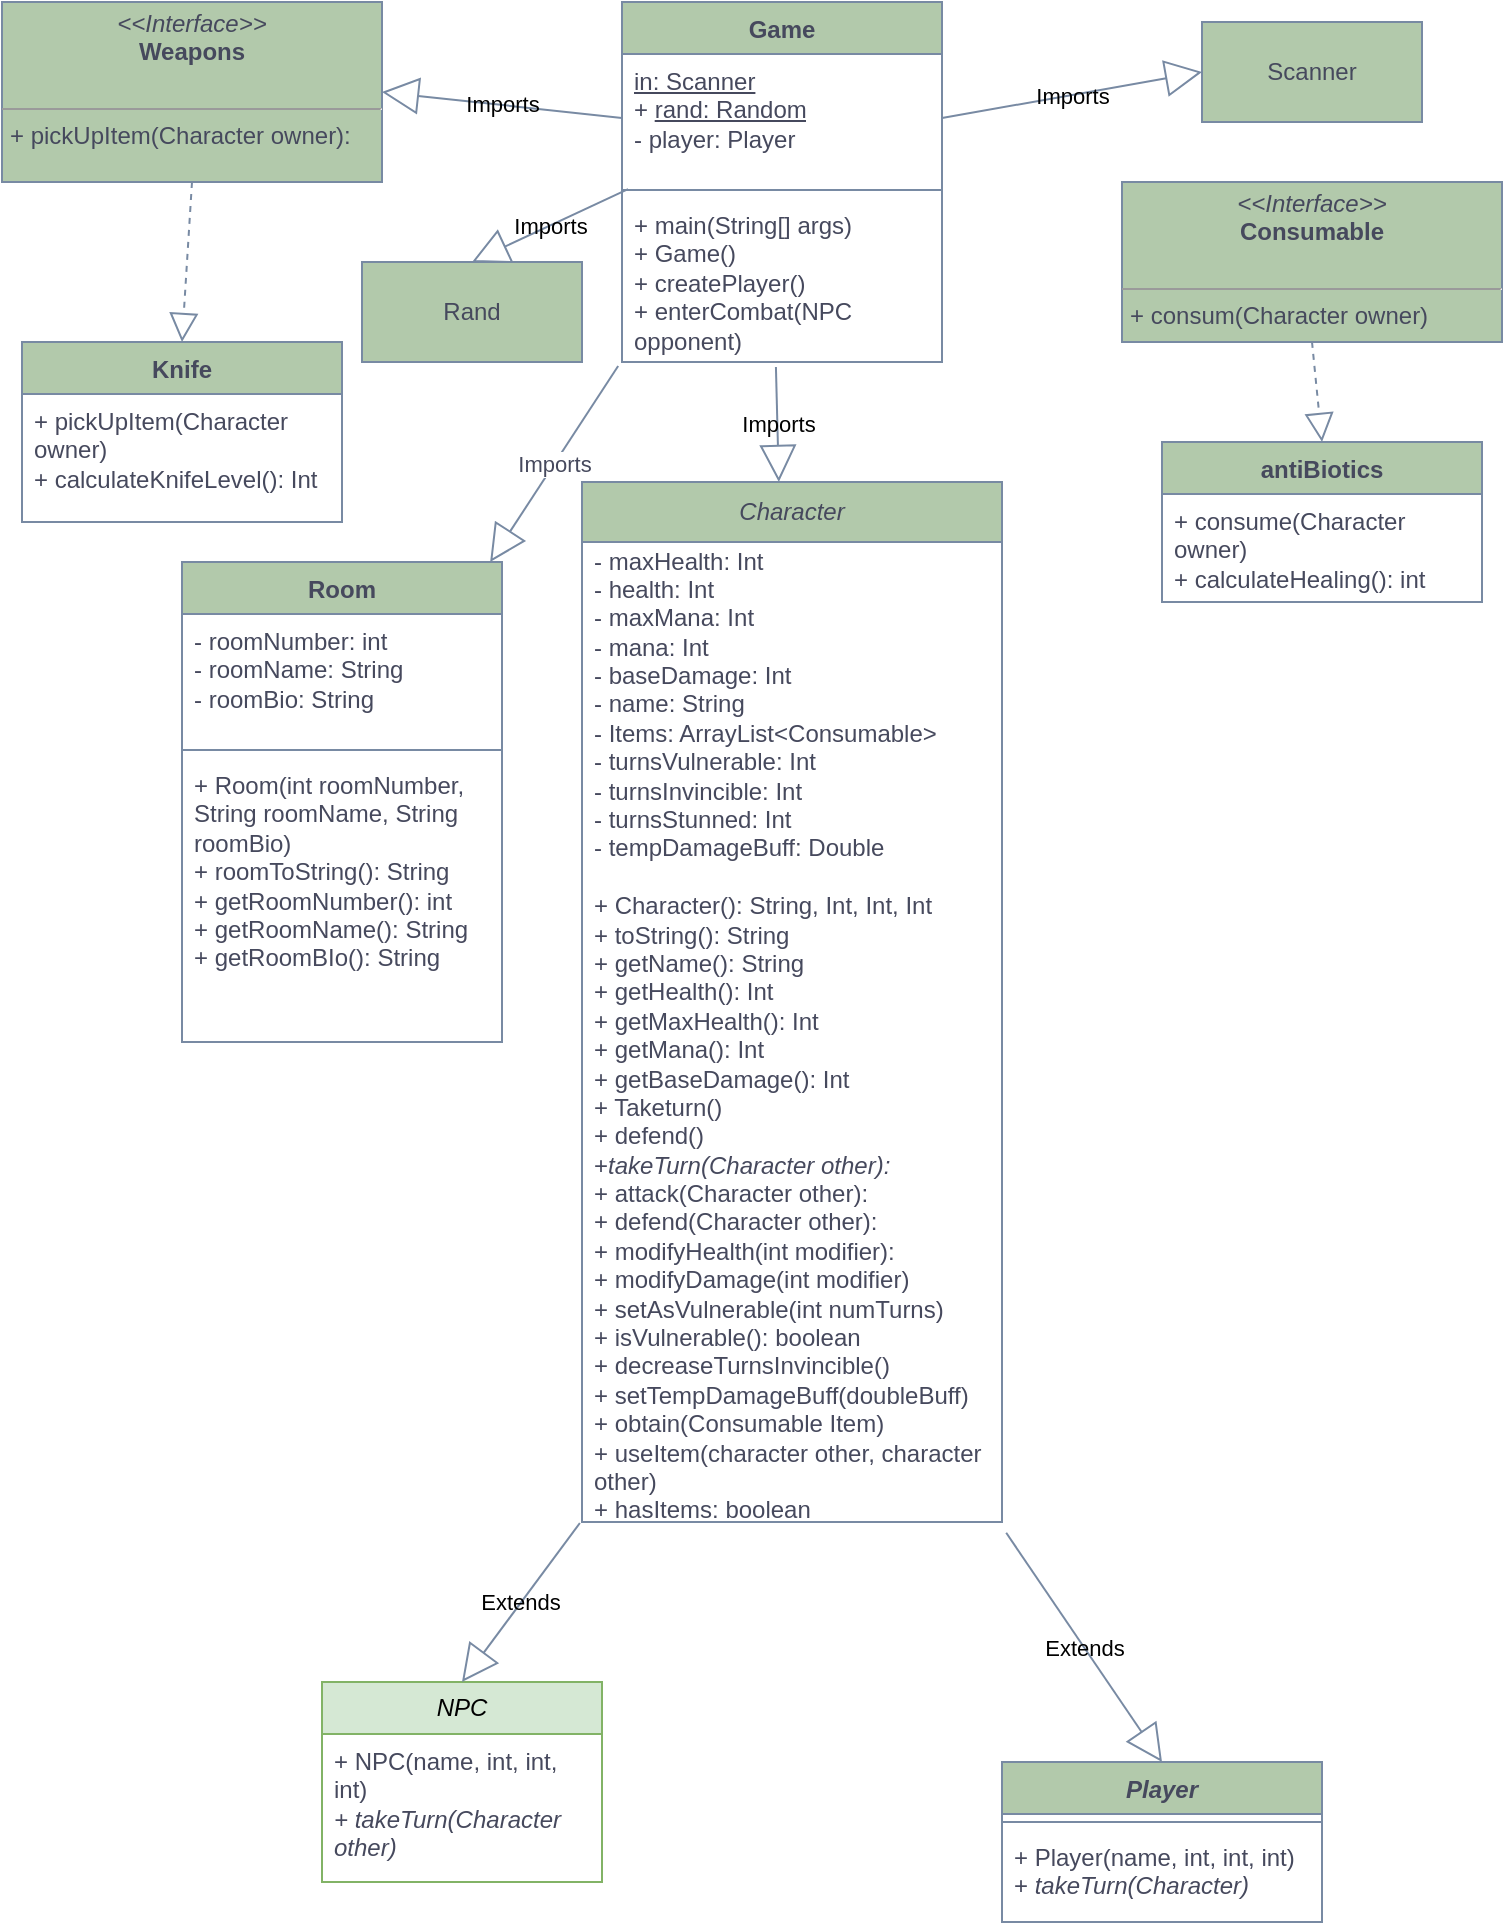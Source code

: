 <mxfile version="21.0.2" type="device"><diagram name="Page-1" id="5t_PYb9F6eRuk4XXnBYq"><mxGraphModel dx="954" dy="539" grid="1" gridSize="10" guides="1" tooltips="1" connect="1" arrows="1" fold="1" page="1" pageScale="1" pageWidth="850" pageHeight="1100" math="0" shadow="0"><root><mxCell id="0"/><mxCell id="1" parent="0"/><mxCell id="JRr4VCx5TMC4dbMxNQNO-2" value="&lt;i&gt;Character&lt;/i&gt;" style="swimlane;fontStyle=0;childLayout=stackLayout;horizontal=1;startSize=30;horizontalStack=0;resizeParent=1;resizeParentMax=0;resizeLast=0;collapsible=1;marginBottom=0;whiteSpace=wrap;html=1;labelBackgroundColor=none;fillColor=#B2C9AB;strokeColor=#788AA3;fontColor=#46495D;" parent="1" vertex="1"><mxGeometry x="320" y="270" width="210" height="520" as="geometry"/></mxCell><mxCell id="JRr4VCx5TMC4dbMxNQNO-3" value="- maxHealth: Int&lt;br&gt;- health: Int&lt;br&gt;- maxMana: Int&lt;br&gt;- mana: Int&lt;br&gt;- baseDamage: Int&lt;br&gt;- name: String&lt;br&gt;- Items: ArrayList&amp;lt;Consumable&amp;gt;&lt;br&gt;- turnsVulnerable: Int&lt;br&gt;- turnsInvincible: Int&lt;br&gt;- turnsStunned: Int&lt;br&gt;- tempDamageBuff: Double&lt;br&gt;&lt;br&gt;+ Character(): String, Int, Int, Int&lt;br&gt;+ toString(): String&lt;br&gt;+ getName(): String&lt;br&gt;+ getHealth(): Int&lt;br&gt;+ getMaxHealth(): Int&lt;br&gt;+ getMana(): Int&lt;br&gt;+ getBaseDamage(): Int&lt;br&gt;+ Taketurn()&lt;br&gt;+ defend()&lt;br&gt;+&lt;i&gt;takeTurn(Character other):&lt;br&gt;&lt;/i&gt;+ attack(Character other):&lt;br&gt;+ defend(Character other):&lt;br&gt;+ modifyHealth(int modifier):&lt;br&gt;+ modifyDamage(int modifier)&lt;br&gt;+ setAsVulnerable(int numTurns)&lt;br&gt;+ isVulnerable(): boolean&lt;br&gt;+ decreaseTurnsInvincible()&lt;br&gt;+ setTempDamageBuff(doubleBuff)&lt;br&gt;+ obtain(Consumable Item)&lt;br&gt;+ useItem(character other, character other)&lt;br&gt;+ hasItems: boolean" style="text;strokeColor=none;fillColor=none;align=left;verticalAlign=middle;spacingLeft=4;spacingRight=4;overflow=hidden;points=[[0,0.5],[1,0.5]];portConstraint=eastwest;rotatable=0;whiteSpace=wrap;html=1;labelBackgroundColor=none;fontColor=#46495D;" parent="JRr4VCx5TMC4dbMxNQNO-2" vertex="1"><mxGeometry y="30" width="210" height="490" as="geometry"/></mxCell><mxCell id="aVZmV8qMED7IjzPGCTUI-1" value="&lt;i&gt;NPC&lt;/i&gt;" style="swimlane;fontStyle=0;childLayout=stackLayout;horizontal=1;startSize=26;fillColor=#d5e8d4;horizontalStack=0;resizeParent=1;resizeParentMax=0;resizeLast=0;collapsible=1;marginBottom=0;whiteSpace=wrap;html=1;labelBackgroundColor=none;strokeColor=#82b366;" parent="1" vertex="1"><mxGeometry x="190" y="870" width="140" height="100" as="geometry"/></mxCell><mxCell id="aVZmV8qMED7IjzPGCTUI-2" value="+ NPC(name, int, int, int)&lt;br&gt;&lt;i&gt;+ takeTurn(Character other)&lt;/i&gt;" style="text;strokeColor=none;fillColor=none;align=left;verticalAlign=top;spacingLeft=4;spacingRight=4;overflow=hidden;rotatable=0;points=[[0,0.5],[1,0.5]];portConstraint=eastwest;whiteSpace=wrap;html=1;labelBackgroundColor=none;fontColor=#46495D;" parent="aVZmV8qMED7IjzPGCTUI-1" vertex="1"><mxGeometry y="26" width="140" height="74" as="geometry"/></mxCell><mxCell id="aVZmV8qMED7IjzPGCTUI-6" value="&lt;i&gt;Player&lt;/i&gt;" style="swimlane;fontStyle=1;align=center;verticalAlign=top;childLayout=stackLayout;horizontal=1;startSize=26;horizontalStack=0;resizeParent=1;resizeParentMax=0;resizeLast=0;collapsible=1;marginBottom=0;whiteSpace=wrap;html=1;labelBackgroundColor=none;fillColor=#B2C9AB;strokeColor=#788AA3;fontColor=#46495D;" parent="1" vertex="1"><mxGeometry x="530" y="910" width="160" height="80" as="geometry"/></mxCell><mxCell id="aVZmV8qMED7IjzPGCTUI-8" value="" style="line;strokeWidth=1;fillColor=none;align=left;verticalAlign=middle;spacingTop=-1;spacingLeft=3;spacingRight=3;rotatable=0;labelPosition=right;points=[];portConstraint=eastwest;strokeColor=#788AA3;labelBackgroundColor=none;fontColor=#46495D;" parent="aVZmV8qMED7IjzPGCTUI-6" vertex="1"><mxGeometry y="26" width="160" height="8" as="geometry"/></mxCell><mxCell id="aVZmV8qMED7IjzPGCTUI-9" value="+ Player(name, int, int, int)&lt;br&gt;+ &lt;i&gt;takeTurn(Character)&lt;br&gt;&lt;/i&gt;" style="text;strokeColor=none;fillColor=none;align=left;verticalAlign=top;spacingLeft=4;spacingRight=4;overflow=hidden;rotatable=0;points=[[0,0.5],[1,0.5]];portConstraint=eastwest;whiteSpace=wrap;html=1;labelBackgroundColor=none;fontColor=#46495D;" parent="aVZmV8qMED7IjzPGCTUI-6" vertex="1"><mxGeometry y="34" width="160" height="46" as="geometry"/></mxCell><mxCell id="aVZmV8qMED7IjzPGCTUI-15" value="Game" style="swimlane;fontStyle=1;align=center;verticalAlign=top;childLayout=stackLayout;horizontal=1;startSize=26;horizontalStack=0;resizeParent=1;resizeParentMax=0;resizeLast=0;collapsible=1;marginBottom=0;whiteSpace=wrap;html=1;labelBackgroundColor=none;fillColor=#B2C9AB;strokeColor=#788AA3;fontColor=#46495D;" parent="1" vertex="1"><mxGeometry x="340" y="30" width="160" height="180" as="geometry"/></mxCell><mxCell id="aVZmV8qMED7IjzPGCTUI-16" value="&lt;u&gt;in: Scanner&lt;/u&gt;&lt;br&gt;+ &lt;u&gt;rand: Random&lt;br&gt;&lt;/u&gt;- player: Player&lt;br&gt;" style="text;strokeColor=none;fillColor=none;align=left;verticalAlign=top;spacingLeft=4;spacingRight=4;overflow=hidden;rotatable=0;points=[[0,0.5],[1,0.5]];portConstraint=eastwest;whiteSpace=wrap;html=1;labelBackgroundColor=none;fontColor=#46495D;" parent="aVZmV8qMED7IjzPGCTUI-15" vertex="1"><mxGeometry y="26" width="160" height="64" as="geometry"/></mxCell><mxCell id="aVZmV8qMED7IjzPGCTUI-17" value="" style="line;strokeWidth=1;fillColor=none;align=left;verticalAlign=middle;spacingTop=-1;spacingLeft=3;spacingRight=3;rotatable=0;labelPosition=right;points=[];portConstraint=eastwest;strokeColor=#788AA3;labelBackgroundColor=none;fontColor=#46495D;" parent="aVZmV8qMED7IjzPGCTUI-15" vertex="1"><mxGeometry y="90" width="160" height="8" as="geometry"/></mxCell><mxCell id="aVZmV8qMED7IjzPGCTUI-18" value="+ main(String[] args)&lt;br&gt;+ Game()&lt;br&gt;+ createPlayer()&lt;br&gt;+ enterCombat(NPC opponent)&lt;br&gt;" style="text;strokeColor=none;fillColor=none;align=left;verticalAlign=top;spacingLeft=4;spacingRight=4;overflow=hidden;rotatable=0;points=[[0,0.5],[1,0.5]];portConstraint=eastwest;whiteSpace=wrap;html=1;labelBackgroundColor=none;fontColor=#46495D;" parent="aVZmV8qMED7IjzPGCTUI-15" vertex="1"><mxGeometry y="98" width="160" height="82" as="geometry"/></mxCell><mxCell id="aVZmV8qMED7IjzPGCTUI-27" value="Extends" style="endArrow=block;endSize=16;endFill=0;html=1;rounded=0;exitX=-0.005;exitY=1.001;exitDx=0;exitDy=0;exitPerimeter=0;entryX=0.5;entryY=0;entryDx=0;entryDy=0;labelBackgroundColor=none;strokeColor=#788AA3;fontColor=default;" parent="1" source="JRr4VCx5TMC4dbMxNQNO-3" target="aVZmV8qMED7IjzPGCTUI-1" edge="1"><mxGeometry width="160" relative="1" as="geometry"><mxPoint x="340" y="950" as="sourcePoint"/><mxPoint x="500" y="950" as="targetPoint"/></mxGeometry></mxCell><mxCell id="aVZmV8qMED7IjzPGCTUI-28" value="Extends" style="endArrow=block;endSize=16;endFill=0;html=1;rounded=0;exitX=1.01;exitY=1.011;exitDx=0;exitDy=0;exitPerimeter=0;entryX=0.5;entryY=0;entryDx=0;entryDy=0;labelBackgroundColor=none;strokeColor=#788AA3;fontColor=default;" parent="1" source="JRr4VCx5TMC4dbMxNQNO-3" target="aVZmV8qMED7IjzPGCTUI-6" edge="1"><mxGeometry width="160" relative="1" as="geometry"><mxPoint x="340" y="950" as="sourcePoint"/><mxPoint x="500" y="950" as="targetPoint"/></mxGeometry></mxCell><mxCell id="aVZmV8qMED7IjzPGCTUI-29" value="Scanner" style="html=1;whiteSpace=wrap;labelBackgroundColor=none;fillColor=#B2C9AB;strokeColor=#788AA3;fontColor=#46495D;" parent="1" vertex="1"><mxGeometry x="630" y="40" width="110" height="50" as="geometry"/></mxCell><mxCell id="aVZmV8qMED7IjzPGCTUI-30" value="Imports" style="endArrow=block;endSize=16;endFill=0;html=1;rounded=0;exitX=1;exitY=0.5;exitDx=0;exitDy=0;entryX=0;entryY=0.5;entryDx=0;entryDy=0;labelBackgroundColor=none;strokeColor=#788AA3;fontColor=default;" parent="1" source="aVZmV8qMED7IjzPGCTUI-16" target="aVZmV8qMED7IjzPGCTUI-29" edge="1"><mxGeometry width="160" relative="1" as="geometry"><mxPoint x="340" y="150" as="sourcePoint"/><mxPoint x="500" y="150" as="targetPoint"/></mxGeometry></mxCell><mxCell id="aVZmV8qMED7IjzPGCTUI-36" value="&lt;p style=&quot;margin:0px;margin-top:4px;text-align:center;&quot;&gt;&lt;i&gt;&amp;lt;&amp;lt;Interface&amp;gt;&amp;gt;&lt;/i&gt;&lt;br&gt;&lt;b&gt;Weapons&lt;/b&gt;&lt;/p&gt;&lt;p style=&quot;margin:0px;margin-left:4px;&quot;&gt;&lt;br&gt;&lt;/p&gt;&lt;hr size=&quot;1&quot;&gt;&lt;p style=&quot;margin:0px;margin-left:4px;&quot;&gt;+ pickUpItem(Character owner):&lt;br&gt;&lt;/p&gt;" style="verticalAlign=top;align=left;overflow=fill;fontSize=12;fontFamily=Helvetica;html=1;whiteSpace=wrap;labelBackgroundColor=none;fillColor=#B2C9AB;strokeColor=#788AA3;fontColor=#46495D;" parent="1" vertex="1"><mxGeometry x="30" y="30" width="190" height="90" as="geometry"/></mxCell><mxCell id="aVZmV8qMED7IjzPGCTUI-42" value="Knife" style="swimlane;fontStyle=1;align=center;verticalAlign=top;childLayout=stackLayout;horizontal=1;startSize=26;horizontalStack=0;resizeParent=1;resizeParentMax=0;resizeLast=0;collapsible=1;marginBottom=0;whiteSpace=wrap;html=1;labelBackgroundColor=none;fillColor=#B2C9AB;strokeColor=#788AA3;fontColor=#46495D;" parent="1" vertex="1"><mxGeometry x="40" y="200" width="160" height="90" as="geometry"/></mxCell><mxCell id="aVZmV8qMED7IjzPGCTUI-45" value="+ pickUpItem(Character owner)&lt;br&gt;+ calculateKnifeLevel(): Int" style="text;strokeColor=none;fillColor=none;align=left;verticalAlign=top;spacingLeft=4;spacingRight=4;overflow=hidden;rotatable=0;points=[[0,0.5],[1,0.5]];portConstraint=eastwest;whiteSpace=wrap;html=1;labelBackgroundColor=none;fontColor=#46495D;" parent="aVZmV8qMED7IjzPGCTUI-42" vertex="1"><mxGeometry y="26" width="160" height="64" as="geometry"/></mxCell><mxCell id="aVZmV8qMED7IjzPGCTUI-46" value="" style="endArrow=block;dashed=1;endFill=0;endSize=12;html=1;rounded=0;exitX=0.5;exitY=1;exitDx=0;exitDy=0;entryX=0.5;entryY=0;entryDx=0;entryDy=0;labelBackgroundColor=none;strokeColor=#788AA3;fontColor=default;" parent="1" source="aVZmV8qMED7IjzPGCTUI-36" target="aVZmV8qMED7IjzPGCTUI-42" edge="1"><mxGeometry width="160" relative="1" as="geometry"><mxPoint x="340" y="190" as="sourcePoint"/><mxPoint x="500" y="190" as="targetPoint"/></mxGeometry></mxCell><mxCell id="aVZmV8qMED7IjzPGCTUI-47" value="Imports" style="endArrow=block;endSize=16;endFill=0;html=1;rounded=0;exitX=0;exitY=0.5;exitDx=0;exitDy=0;entryX=1;entryY=0.5;entryDx=0;entryDy=0;labelBackgroundColor=none;strokeColor=#788AA3;fontColor=default;" parent="1" source="aVZmV8qMED7IjzPGCTUI-16" target="aVZmV8qMED7IjzPGCTUI-36" edge="1"><mxGeometry width="160" relative="1" as="geometry"><mxPoint x="340" y="190" as="sourcePoint"/><mxPoint x="500" y="190" as="targetPoint"/></mxGeometry></mxCell><mxCell id="aVZmV8qMED7IjzPGCTUI-48" value="&lt;p style=&quot;margin:0px;margin-top:4px;text-align:center;&quot;&gt;&lt;i&gt;&amp;lt;&amp;lt;Interface&amp;gt;&amp;gt;&lt;/i&gt;&lt;br&gt;&lt;b&gt;Consumable&lt;/b&gt;&lt;/p&gt;&lt;p style=&quot;margin:0px;margin-left:4px;&quot;&gt;&lt;br&gt;&lt;/p&gt;&lt;hr size=&quot;1&quot;&gt;&lt;p style=&quot;margin:0px;margin-left:4px;&quot;&gt;+ consum(Character owner)&lt;br&gt;&lt;br&gt;&lt;/p&gt;" style="verticalAlign=top;align=left;overflow=fill;fontSize=12;fontFamily=Helvetica;html=1;whiteSpace=wrap;labelBackgroundColor=none;fillColor=#B2C9AB;strokeColor=#788AA3;fontColor=#46495D;" parent="1" vertex="1"><mxGeometry x="590" y="120" width="190" height="80" as="geometry"/></mxCell><mxCell id="aVZmV8qMED7IjzPGCTUI-49" value="antiBiotics" style="swimlane;fontStyle=1;align=center;verticalAlign=top;childLayout=stackLayout;horizontal=1;startSize=26;horizontalStack=0;resizeParent=1;resizeParentMax=0;resizeLast=0;collapsible=1;marginBottom=0;whiteSpace=wrap;html=1;labelBackgroundColor=none;fillColor=#B2C9AB;strokeColor=#788AA3;fontColor=#46495D;" parent="1" vertex="1"><mxGeometry x="610" y="250" width="160" height="80" as="geometry"/></mxCell><mxCell id="aVZmV8qMED7IjzPGCTUI-52" value="+ consume(Character owner)&lt;br&gt;+ calculateHealing(): int" style="text;strokeColor=none;fillColor=none;align=left;verticalAlign=top;spacingLeft=4;spacingRight=4;overflow=hidden;rotatable=0;points=[[0,0.5],[1,0.5]];portConstraint=eastwest;whiteSpace=wrap;html=1;labelBackgroundColor=none;fontColor=#46495D;" parent="aVZmV8qMED7IjzPGCTUI-49" vertex="1"><mxGeometry y="26" width="160" height="54" as="geometry"/></mxCell><mxCell id="aVZmV8qMED7IjzPGCTUI-53" value="" style="endArrow=block;dashed=1;endFill=0;endSize=12;html=1;rounded=0;entryX=0.5;entryY=0;entryDx=0;entryDy=0;exitX=0.5;exitY=1;exitDx=0;exitDy=0;labelBackgroundColor=none;strokeColor=#788AA3;fontColor=default;" parent="1" source="aVZmV8qMED7IjzPGCTUI-48" target="aVZmV8qMED7IjzPGCTUI-49" edge="1"><mxGeometry width="160" relative="1" as="geometry"><mxPoint x="340" y="190" as="sourcePoint"/><mxPoint x="500" y="190" as="targetPoint"/></mxGeometry></mxCell><mxCell id="aVZmV8qMED7IjzPGCTUI-54" value="Imports" style="endArrow=block;endSize=16;endFill=0;html=1;rounded=0;exitX=0.481;exitY=1.03;exitDx=0;exitDy=0;exitPerimeter=0;labelBackgroundColor=none;strokeColor=#788AA3;fontColor=default;" parent="1" source="aVZmV8qMED7IjzPGCTUI-18" target="JRr4VCx5TMC4dbMxNQNO-2" edge="1"><mxGeometry width="160" relative="1" as="geometry"><mxPoint x="340" y="300" as="sourcePoint"/><mxPoint x="500" y="300" as="targetPoint"/></mxGeometry></mxCell><mxCell id="aVZmV8qMED7IjzPGCTUI-55" value="Rand" style="html=1;whiteSpace=wrap;labelBackgroundColor=none;fillColor=#B2C9AB;strokeColor=#788AA3;fontColor=#46495D;" parent="1" vertex="1"><mxGeometry x="210" y="160" width="110" height="50" as="geometry"/></mxCell><mxCell id="aVZmV8qMED7IjzPGCTUI-56" value="Imports" style="endArrow=block;endSize=16;endFill=0;html=1;rounded=0;exitX=0.019;exitY=1.055;exitDx=0;exitDy=0;exitPerimeter=0;entryX=0.5;entryY=0;entryDx=0;entryDy=0;labelBackgroundColor=none;strokeColor=#788AA3;fontColor=default;" parent="1" source="aVZmV8qMED7IjzPGCTUI-16" target="aVZmV8qMED7IjzPGCTUI-55" edge="1"><mxGeometry width="160" relative="1" as="geometry"><mxPoint x="340" y="300" as="sourcePoint"/><mxPoint x="500" y="300" as="targetPoint"/></mxGeometry></mxCell><mxCell id="SBADuUFSiy-SpfBrOrKD-1" value="Room" style="swimlane;fontStyle=1;align=center;verticalAlign=top;childLayout=stackLayout;horizontal=1;startSize=26;horizontalStack=0;resizeParent=1;resizeParentMax=0;resizeLast=0;collapsible=1;marginBottom=0;whiteSpace=wrap;html=1;strokeColor=#788AA3;fontColor=#46495D;fillColor=#B2C9AB;" vertex="1" parent="1"><mxGeometry x="120" y="310" width="160" height="240" as="geometry"/></mxCell><mxCell id="SBADuUFSiy-SpfBrOrKD-2" value="- roomNumber: int&lt;br&gt;- roomName: String&lt;br&gt;- roomBio: String" style="text;strokeColor=none;fillColor=none;align=left;verticalAlign=top;spacingLeft=4;spacingRight=4;overflow=hidden;rotatable=0;points=[[0,0.5],[1,0.5]];portConstraint=eastwest;whiteSpace=wrap;html=1;fontColor=#46495D;" vertex="1" parent="SBADuUFSiy-SpfBrOrKD-1"><mxGeometry y="26" width="160" height="64" as="geometry"/></mxCell><mxCell id="SBADuUFSiy-SpfBrOrKD-3" value="" style="line;strokeWidth=1;fillColor=none;align=left;verticalAlign=middle;spacingTop=-1;spacingLeft=3;spacingRight=3;rotatable=0;labelPosition=right;points=[];portConstraint=eastwest;strokeColor=inherit;fontColor=#46495D;" vertex="1" parent="SBADuUFSiy-SpfBrOrKD-1"><mxGeometry y="90" width="160" height="8" as="geometry"/></mxCell><mxCell id="SBADuUFSiy-SpfBrOrKD-4" value="+ Room(int roomNumber, String roomName, String roomBio)&lt;br&gt;+ roomToString(): String&lt;br&gt;+ getRoomNumber(): int&lt;br&gt;+ getRoomName(): String&lt;br&gt;+ getRoomBIo(): String" style="text;strokeColor=none;fillColor=none;align=left;verticalAlign=top;spacingLeft=4;spacingRight=4;overflow=hidden;rotatable=0;points=[[0,0.5],[1,0.5]];portConstraint=eastwest;whiteSpace=wrap;html=1;fontColor=#46495D;" vertex="1" parent="SBADuUFSiy-SpfBrOrKD-1"><mxGeometry y="98" width="160" height="142" as="geometry"/></mxCell><mxCell id="SBADuUFSiy-SpfBrOrKD-10" value="Imports" style="endArrow=block;endSize=16;endFill=0;html=1;rounded=0;strokeColor=#788AA3;fontColor=#46495D;fillColor=#B2C9AB;exitX=-0.012;exitY=1.024;exitDx=0;exitDy=0;exitPerimeter=0;entryX=0.963;entryY=0;entryDx=0;entryDy=0;entryPerimeter=0;" edge="1" parent="1" source="aVZmV8qMED7IjzPGCTUI-18" target="SBADuUFSiy-SpfBrOrKD-1"><mxGeometry width="160" relative="1" as="geometry"><mxPoint x="265" y="250" as="sourcePoint"/><mxPoint x="425" y="250" as="targetPoint"/></mxGeometry></mxCell></root></mxGraphModel></diagram></mxfile>